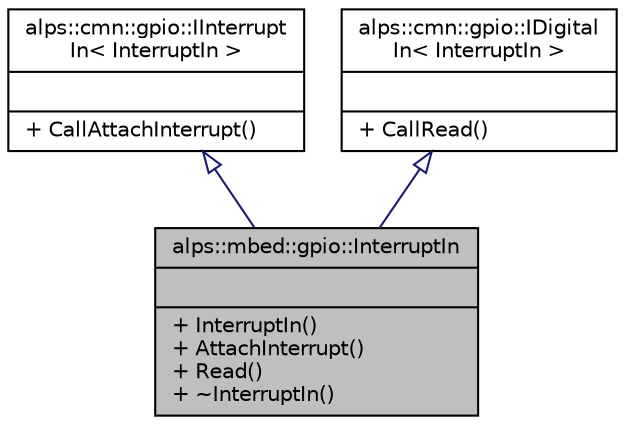 digraph "alps::mbed::gpio::InterruptIn"
{
 // LATEX_PDF_SIZE
  edge [fontname="Helvetica",fontsize="10",labelfontname="Helvetica",labelfontsize="10"];
  node [fontname="Helvetica",fontsize="10",shape=record];
  Node1 [label="{alps::mbed::gpio::InterruptIn\n||+ InterruptIn()\l+ AttachInterrupt()\l+ Read()\l+ ~InterruptIn()\l}",height=0.2,width=0.4,color="black", fillcolor="grey75", style="filled", fontcolor="black",tooltip="割り込み入力ピン"];
  Node2 -> Node1 [dir="back",color="midnightblue",fontsize="10",style="solid",arrowtail="onormal",fontname="Helvetica"];
  Node2 [label="{alps::cmn::gpio::IInterrupt\lIn\< InterruptIn \>\n||+ CallAttachInterrupt()\l}",height=0.2,width=0.4,color="black", fillcolor="white", style="filled",URL="$classalps_1_1cmn_1_1gpio_1_1_i_interrupt_in.html",tooltip=" "];
  Node3 -> Node1 [dir="back",color="midnightblue",fontsize="10",style="solid",arrowtail="onormal",fontname="Helvetica"];
  Node3 [label="{alps::cmn::gpio::IDigital\lIn\< InterruptIn \>\n||+ CallRead()\l}",height=0.2,width=0.4,color="black", fillcolor="white", style="filled",URL="$classalps_1_1cmn_1_1gpio_1_1_i_digital_in.html",tooltip=" "];
}
